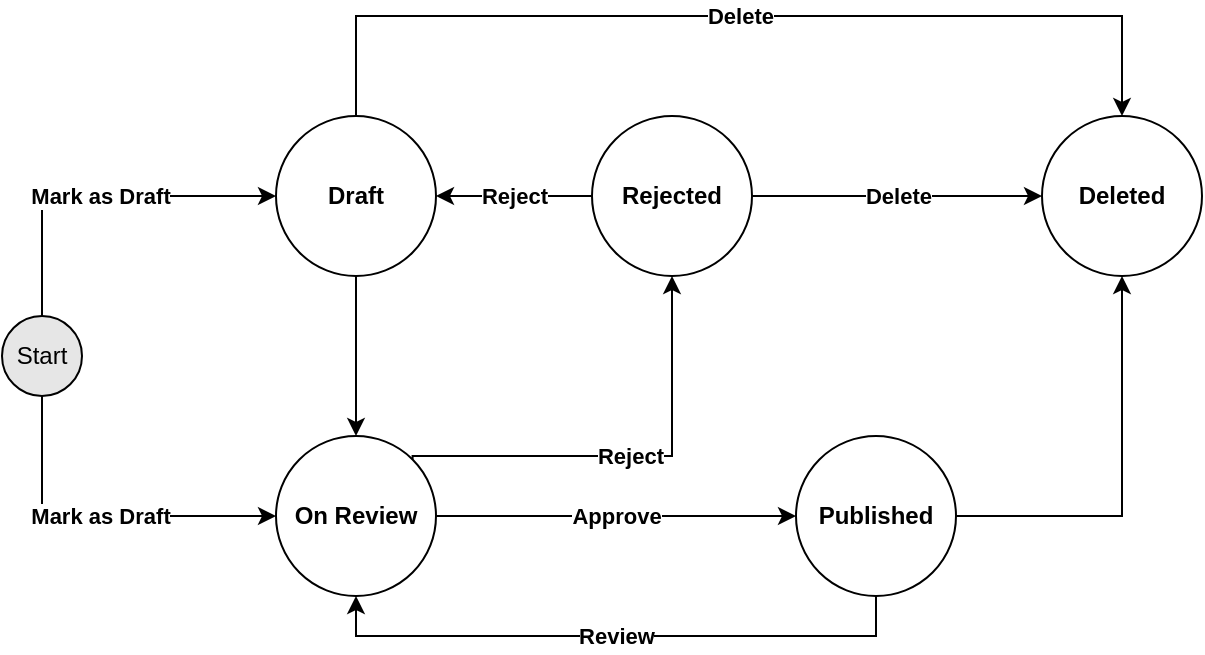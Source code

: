 <mxfile version="26.2.14">
  <diagram name="Page-1" id="8TLwCCVffdzJ_R3jctaS">
    <mxGraphModel grid="1" page="1" gridSize="10" guides="1" tooltips="1" connect="1" arrows="1" fold="1" pageScale="1" pageWidth="850" pageHeight="1100" math="0" shadow="0">
      <root>
        <mxCell id="0" />
        <mxCell id="1" parent="0" />
        <mxCell id="xrMjHKKDVIg0ZOKQScaT-9" value="&lt;b&gt;Mark as Draft&lt;/b&gt;" style="edgeStyle=orthogonalEdgeStyle;rounded=0;orthogonalLoop=1;jettySize=auto;html=1;entryX=0;entryY=0.5;entryDx=0;entryDy=0;" edge="1" parent="1" source="xrMjHKKDVIg0ZOKQScaT-1" target="xrMjHKKDVIg0ZOKQScaT-2">
          <mxGeometry x="0.006" relative="1" as="geometry">
            <Array as="points">
              <mxPoint x="70" y="190" />
            </Array>
            <mxPoint as="offset" />
          </mxGeometry>
        </mxCell>
        <mxCell id="xrMjHKKDVIg0ZOKQScaT-1" value="Start" style="ellipse;whiteSpace=wrap;html=1;aspect=fixed;fillColor=#E6E6E6;" vertex="1" parent="1">
          <mxGeometry x="50" y="250" width="40" height="40" as="geometry" />
        </mxCell>
        <mxCell id="xrMjHKKDVIg0ZOKQScaT-11" style="edgeStyle=orthogonalEdgeStyle;rounded=0;orthogonalLoop=1;jettySize=auto;html=1;entryX=0.5;entryY=0;entryDx=0;entryDy=0;" edge="1" parent="1" source="xrMjHKKDVIg0ZOKQScaT-2" target="xrMjHKKDVIg0ZOKQScaT-3">
          <mxGeometry relative="1" as="geometry" />
        </mxCell>
        <mxCell id="xrMjHKKDVIg0ZOKQScaT-2" value="&lt;b&gt;Draft&lt;/b&gt;" style="ellipse;whiteSpace=wrap;html=1;aspect=fixed;" vertex="1" parent="1">
          <mxGeometry x="187" y="150" width="80" height="80" as="geometry" />
        </mxCell>
        <mxCell id="xrMjHKKDVIg0ZOKQScaT-12" value="&lt;b&gt;Approve&lt;/b&gt;" style="edgeStyle=orthogonalEdgeStyle;rounded=0;orthogonalLoop=1;jettySize=auto;html=1;entryX=0;entryY=0.5;entryDx=0;entryDy=0;" edge="1" parent="1" source="xrMjHKKDVIg0ZOKQScaT-3" target="xrMjHKKDVIg0ZOKQScaT-4">
          <mxGeometry relative="1" as="geometry" />
        </mxCell>
        <mxCell id="xrMjHKKDVIg0ZOKQScaT-15" value="&lt;b&gt;Reject&lt;/b&gt;" style="edgeStyle=orthogonalEdgeStyle;rounded=0;orthogonalLoop=1;jettySize=auto;html=1;exitX=1;exitY=0;exitDx=0;exitDy=0;entryX=0.5;entryY=1;entryDx=0;entryDy=0;" edge="1" parent="1" source="xrMjHKKDVIg0ZOKQScaT-3" target="xrMjHKKDVIg0ZOKQScaT-8">
          <mxGeometry relative="1" as="geometry">
            <mxPoint x="390" y="240" as="targetPoint" />
            <Array as="points">
              <mxPoint x="255" y="320" />
              <mxPoint x="385" y="320" />
            </Array>
          </mxGeometry>
        </mxCell>
        <mxCell id="xrMjHKKDVIg0ZOKQScaT-3" value="&lt;b&gt;On Review&lt;/b&gt;" style="ellipse;whiteSpace=wrap;html=1;aspect=fixed;" vertex="1" parent="1">
          <mxGeometry x="187" y="310" width="80" height="80" as="geometry" />
        </mxCell>
        <mxCell id="xrMjHKKDVIg0ZOKQScaT-13" value="&lt;b&gt;Review&lt;/b&gt;" style="edgeStyle=orthogonalEdgeStyle;rounded=0;orthogonalLoop=1;jettySize=auto;html=1;entryX=0.5;entryY=1;entryDx=0;entryDy=0;exitX=0.5;exitY=1;exitDx=0;exitDy=0;" edge="1" parent="1" source="xrMjHKKDVIg0ZOKQScaT-4" target="xrMjHKKDVIg0ZOKQScaT-3">
          <mxGeometry x="0.002" relative="1" as="geometry">
            <Array as="points">
              <mxPoint x="487" y="410" />
              <mxPoint x="227" y="410" />
            </Array>
            <mxPoint as="offset" />
          </mxGeometry>
        </mxCell>
        <mxCell id="xrMjHKKDVIg0ZOKQScaT-14" style="edgeStyle=orthogonalEdgeStyle;rounded=0;orthogonalLoop=1;jettySize=auto;html=1;entryX=0.5;entryY=1;entryDx=0;entryDy=0;" edge="1" parent="1" source="xrMjHKKDVIg0ZOKQScaT-4" target="xrMjHKKDVIg0ZOKQScaT-5">
          <mxGeometry relative="1" as="geometry" />
        </mxCell>
        <mxCell id="xrMjHKKDVIg0ZOKQScaT-4" value="&lt;b&gt;Published&lt;/b&gt;" style="ellipse;whiteSpace=wrap;html=1;aspect=fixed;" vertex="1" parent="1">
          <mxGeometry x="447" y="310" width="80" height="80" as="geometry" />
        </mxCell>
        <mxCell id="xrMjHKKDVIg0ZOKQScaT-5" value="&lt;b&gt;Deleted&lt;/b&gt;" style="ellipse;whiteSpace=wrap;html=1;aspect=fixed;" vertex="1" parent="1">
          <mxGeometry x="570" y="150" width="80" height="80" as="geometry" />
        </mxCell>
        <mxCell id="xrMjHKKDVIg0ZOKQScaT-16" value="&lt;b&gt;Reject&lt;/b&gt;" style="edgeStyle=orthogonalEdgeStyle;rounded=0;orthogonalLoop=1;jettySize=auto;html=1;entryX=1;entryY=0.5;entryDx=0;entryDy=0;" edge="1" parent="1" source="xrMjHKKDVIg0ZOKQScaT-8" target="xrMjHKKDVIg0ZOKQScaT-2">
          <mxGeometry relative="1" as="geometry">
            <Array as="points">
              <mxPoint x="310" y="190" />
              <mxPoint x="310" y="190" />
            </Array>
            <mxPoint as="offset" />
          </mxGeometry>
        </mxCell>
        <mxCell id="xrMjHKKDVIg0ZOKQScaT-17" value="&lt;b&gt;Delete&lt;/b&gt;" style="edgeStyle=orthogonalEdgeStyle;rounded=0;orthogonalLoop=1;jettySize=auto;html=1;entryX=0;entryY=0.5;entryDx=0;entryDy=0;" edge="1" parent="1" source="xrMjHKKDVIg0ZOKQScaT-8" target="xrMjHKKDVIg0ZOKQScaT-5">
          <mxGeometry relative="1" as="geometry" />
        </mxCell>
        <mxCell id="xrMjHKKDVIg0ZOKQScaT-8" value="&lt;b&gt;Rejected&lt;/b&gt;" style="ellipse;whiteSpace=wrap;html=1;aspect=fixed;" vertex="1" parent="1">
          <mxGeometry x="345" y="150" width="80" height="80" as="geometry" />
        </mxCell>
        <mxCell id="xrMjHKKDVIg0ZOKQScaT-10" value="&lt;b&gt;Mark as Draft&lt;/b&gt;" style="edgeStyle=orthogonalEdgeStyle;rounded=0;orthogonalLoop=1;jettySize=auto;html=1;entryX=0;entryY=0.5;entryDx=0;entryDy=0;" edge="1" parent="1" source="xrMjHKKDVIg0ZOKQScaT-1" target="xrMjHKKDVIg0ZOKQScaT-3">
          <mxGeometry relative="1" as="geometry">
            <Array as="points">
              <mxPoint x="70" y="350" />
            </Array>
          </mxGeometry>
        </mxCell>
        <mxCell id="xrMjHKKDVIg0ZOKQScaT-18" value="&lt;b&gt;Delete&lt;/b&gt;" style="edgeStyle=orthogonalEdgeStyle;rounded=0;orthogonalLoop=1;jettySize=auto;html=1;entryX=0.5;entryY=0;entryDx=0;entryDy=0;" edge="1" parent="1" source="xrMjHKKDVIg0ZOKQScaT-2" target="xrMjHKKDVIg0ZOKQScaT-5">
          <mxGeometry x="0.002" relative="1" as="geometry">
            <Array as="points">
              <mxPoint x="227" y="100" />
              <mxPoint x="610" y="100" />
            </Array>
            <mxPoint as="offset" />
          </mxGeometry>
        </mxCell>
      </root>
    </mxGraphModel>
  </diagram>
</mxfile>
